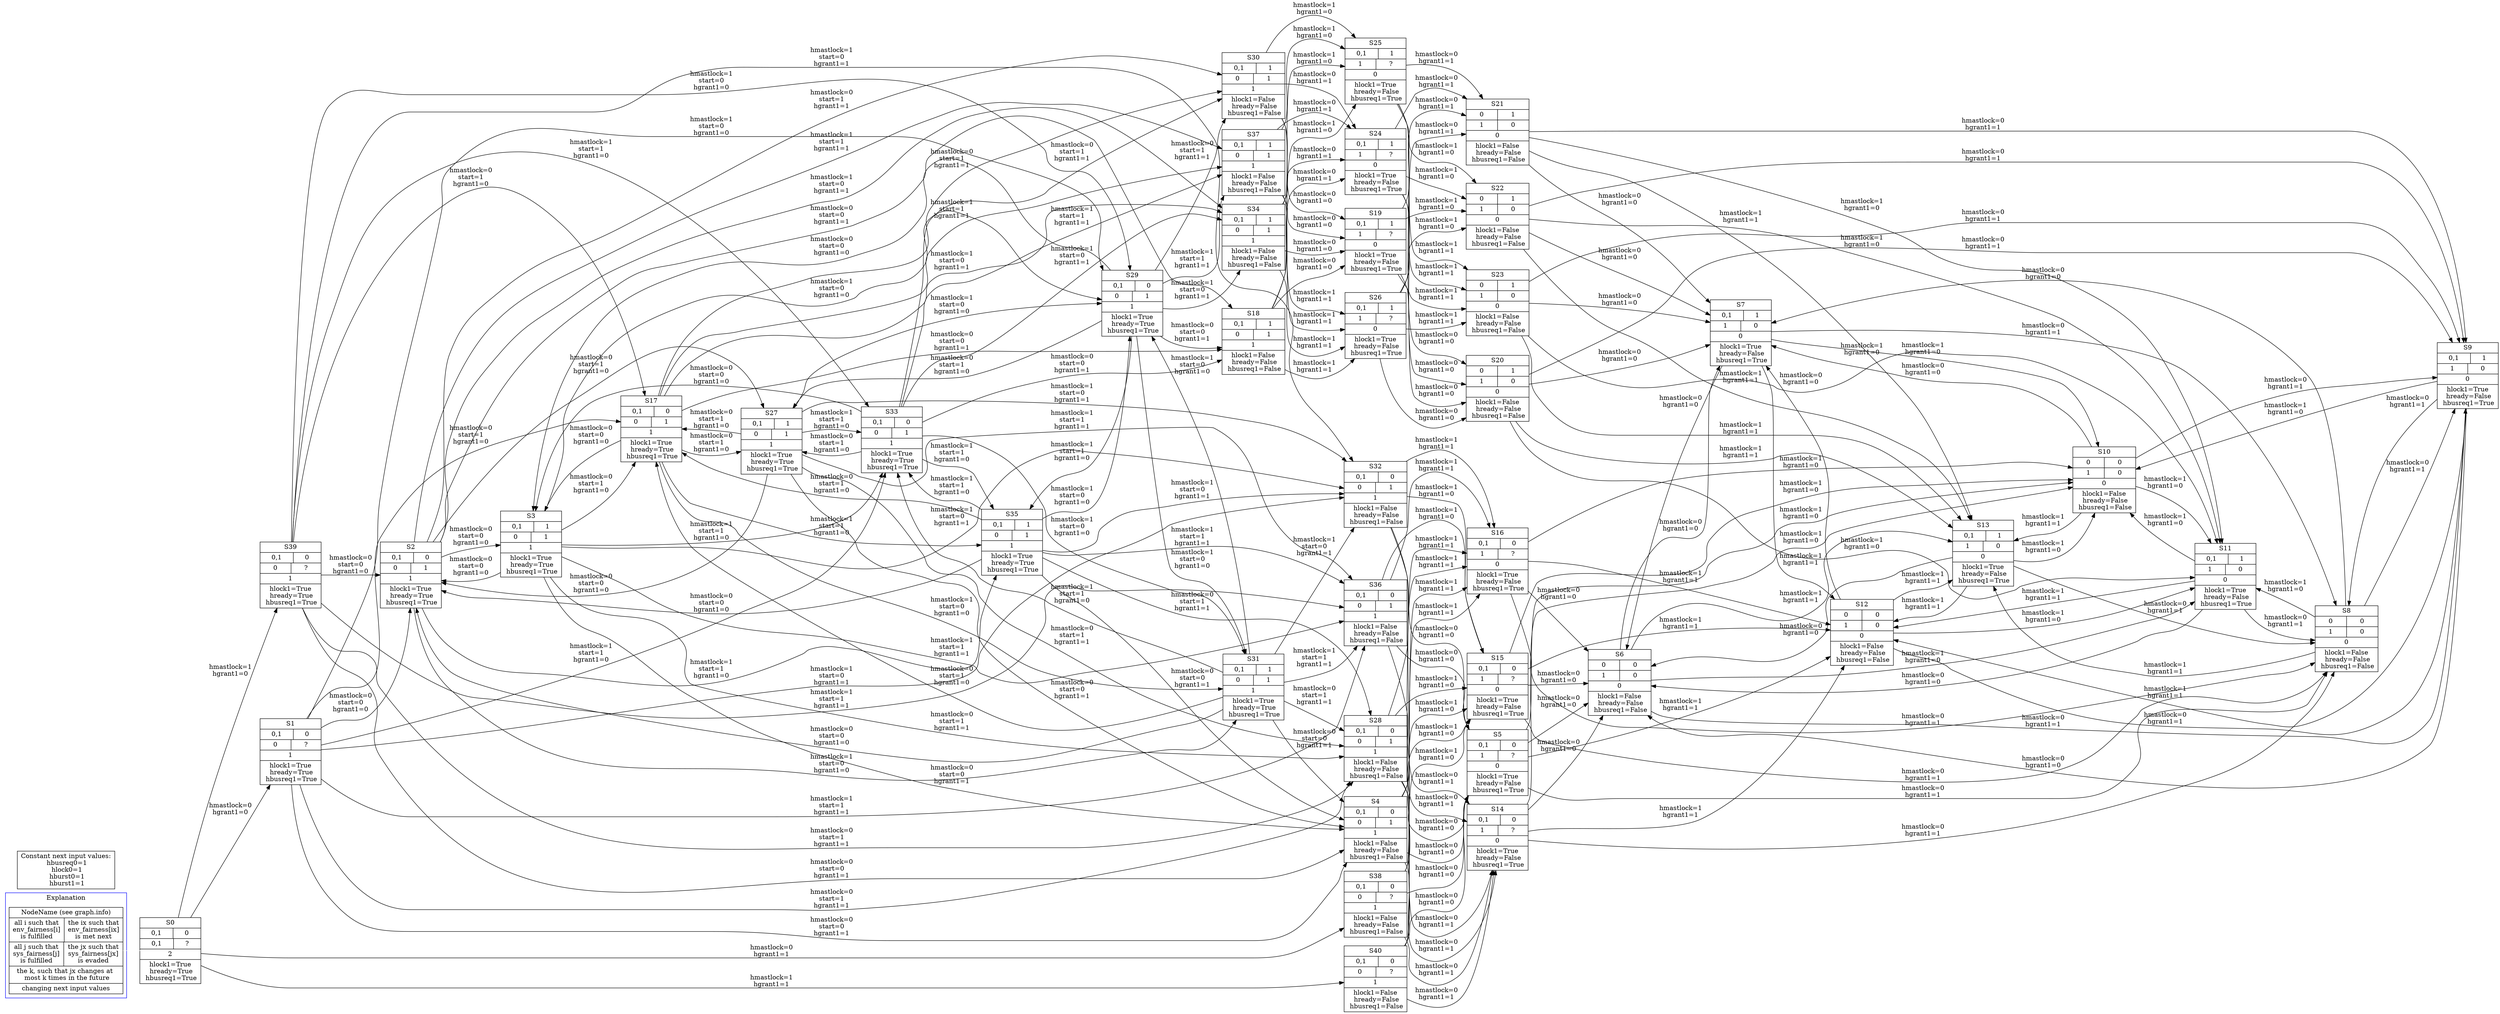digraph G {
  rankdir=LR;
  node [shape = record];
  subgraph cluster1 {
    A[label = "NodeName (see graph.info)|{all i such that\nenv_fairness[i]\nis fulfilled|the ix such that\nenv_fairness[ix]\nis met next}|{all j such that\nsys_fairness[j]\nis fulfilled|the jx such that\nsys_fairness[jx]\nis evaded}| the k, such that jx changes at \n most k times in the future|changing next input values"];
    label = "Explanation";
    color=blue;
  }
  A->S0[color=white];
ConstantNextInputs[label="Constant next input values:\n hbusreq0=1\n hlock0=1\n hburst0=1\n hburst1=1\n "];
  S0[label = "S0 | {0,1 | 0} | {0,1 | ?} | 2 | hlock1=True\n hready=True\n hbusreq1=True\n "];
  S0 -> S1[label="hmastlock=0\nhgrant1=0\n"];
  S0 -> S38[label="hmastlock=0\nhgrant1=1\n"];
  S0 -> S39[label="hmastlock=1\nhgrant1=0\n"];
  S0 -> S40[label="hmastlock=1\nhgrant1=1\n"];
  S1[label = "S1 | {0,1 | 0} | {0 | ?} | 1 | hlock1=True\n hready=True\n hbusreq1=True\n "];
  S1 -> S2[label="hmastlock=0\nstart=0\nhgrant1=0\n"];
  S1 -> S4[label="hmastlock=0\nstart=0\nhgrant1=1\n"];
  S1 -> S17[label="hmastlock=0\nstart=1\nhgrant1=0\n"];
  S1 -> S28[label="hmastlock=0\nstart=1\nhgrant1=1\n"];
  S1 -> S29[label="hmastlock=1\nstart=0\nhgrant1=0\n"];
  S1 -> S32[label="hmastlock=1\nstart=0\nhgrant1=1\n"];
  S1 -> S33[label="hmastlock=1\nstart=1\nhgrant1=0\n"];
  S1 -> S36[label="hmastlock=1\nstart=1\nhgrant1=1\n"];
  S2[label = "S2 | {0,1 | 0} | {0 | 1} | 1 | hlock1=True\n hready=True\n hbusreq1=True\n "];
  S2 -> S3[label="hmastlock=0\nstart=0\nhgrant1=0\n"];
  S2 -> S18[label="hmastlock=0\nstart=0\nhgrant1=1\n"];
  S2 -> S27[label="hmastlock=0\nstart=1\nhgrant1=0\n"];
  S2 -> S30[label="hmastlock=0\nstart=1\nhgrant1=1\n"];
  S2 -> S31[label="hmastlock=1\nstart=0\nhgrant1=0\n"];
  S2 -> S34[label="hmastlock=1\nstart=0\nhgrant1=1\n"];
  S2 -> S35[label="hmastlock=1\nstart=1\nhgrant1=0\n"];
  S2 -> S37[label="hmastlock=1\nstart=1\nhgrant1=1\n"];
  S3[label = "S3 | {0,1 | 1} | {0 | 1} | 1 | hlock1=True\n hready=True\n hbusreq1=True\n "];
  S3 -> S2[label="hmastlock=0\nstart=0\nhgrant1=0\n"];
  S3 -> S4[label="hmastlock=0\nstart=0\nhgrant1=1\n"];
  S3 -> S17[label="hmastlock=0\nstart=1\nhgrant1=0\n"];
  S3 -> S28[label="hmastlock=0\nstart=1\nhgrant1=1\n"];
  S3 -> S29[label="hmastlock=1\nstart=0\nhgrant1=0\n"];
  S3 -> S32[label="hmastlock=1\nstart=0\nhgrant1=1\n"];
  S3 -> S33[label="hmastlock=1\nstart=1\nhgrant1=0\n"];
  S3 -> S36[label="hmastlock=1\nstart=1\nhgrant1=1\n"];
  S4[label = "S4 | {0,1 | 0} | {0 | 1} | 1 | hlock1=False\n hready=False\n hbusreq1=False\n "];
  S4 -> S5[label="hmastlock=0\nhgrant1=0\n"];
  S4 -> S14[label="hmastlock=0\nhgrant1=1\n"];
  S4 -> S15[label="hmastlock=1\nhgrant1=0\n"];
  S4 -> S16[label="hmastlock=1\nhgrant1=1\n"];
  S5[label = "S5 | {0,1 | 0} | {1 | ?} | 0 | hlock1=True\n hready=False\n hbusreq1=True\n "];
  S5 -> S6[label="hmastlock=0\nhgrant1=0\n"];
  S5 -> S8[label="hmastlock=0\nhgrant1=1\n"];
  S5 -> S10[label="hmastlock=1\nhgrant1=0\n"];
  S5 -> S12[label="hmastlock=1\nhgrant1=1\n"];
  S6[label = "S6 | {0 | 0} | {1 | 0} | 0 | hlock1=False\n hready=False\n hbusreq1=False\n "];
  S6 -> S7[label="hmastlock=0\nhgrant1=0\n"];
  S6 -> S9[label="hmastlock=0\nhgrant1=1\n"];
  S6 -> S11[label="hmastlock=1\nhgrant1=0\n"];
  S6 -> S13[label="hmastlock=1\nhgrant1=1\n"];
  S7[label = "S7 | {0,1 | 1} | {1 | 0} | 0 | hlock1=True\n hready=False\n hbusreq1=True\n "];
  S7 -> S6[label="hmastlock=0\nhgrant1=0\n"];
  S7 -> S8[label="hmastlock=0\nhgrant1=1\n"];
  S7 -> S10[label="hmastlock=1\nhgrant1=0\n"];
  S7 -> S12[label="hmastlock=1\nhgrant1=1\n"];
  S8[label = "S8 | {0 | 0} | {1 | 0} | 0 | hlock1=False\n hready=False\n hbusreq1=False\n "];
  S8 -> S7[label="hmastlock=0\nhgrant1=0\n"];
  S8 -> S9[label="hmastlock=0\nhgrant1=1\n"];
  S8 -> S11[label="hmastlock=1\nhgrant1=0\n"];
  S8 -> S13[label="hmastlock=1\nhgrant1=1\n"];
  S9[label = "S9 | {0,1 | 1} | {1 | 0} | 0 | hlock1=True\n hready=False\n hbusreq1=True\n "];
  S9 -> S6[label="hmastlock=0\nhgrant1=0\n"];
  S9 -> S8[label="hmastlock=0\nhgrant1=1\n"];
  S9 -> S10[label="hmastlock=1\nhgrant1=0\n"];
  S9 -> S12[label="hmastlock=1\nhgrant1=1\n"];
  S10[label = "S10 | {0 | 0} | {1 | 0} | 0 | hlock1=False\n hready=False\n hbusreq1=False\n "];
  S10 -> S7[label="hmastlock=0\nhgrant1=0\n"];
  S10 -> S9[label="hmastlock=0\nhgrant1=1\n"];
  S10 -> S11[label="hmastlock=1\nhgrant1=0\n"];
  S10 -> S13[label="hmastlock=1\nhgrant1=1\n"];
  S11[label = "S11 | {0,1 | 1} | {1 | 0} | 0 | hlock1=True\n hready=False\n hbusreq1=True\n "];
  S11 -> S6[label="hmastlock=0\nhgrant1=0\n"];
  S11 -> S8[label="hmastlock=0\nhgrant1=1\n"];
  S11 -> S10[label="hmastlock=1\nhgrant1=0\n"];
  S11 -> S12[label="hmastlock=1\nhgrant1=1\n"];
  S12[label = "S12 | {0 | 0} | {1 | 0} | 0 | hlock1=False\n hready=False\n hbusreq1=False\n "];
  S12 -> S7[label="hmastlock=0\nhgrant1=0\n"];
  S12 -> S9[label="hmastlock=0\nhgrant1=1\n"];
  S12 -> S11[label="hmastlock=1\nhgrant1=0\n"];
  S12 -> S13[label="hmastlock=1\nhgrant1=1\n"];
  S13[label = "S13 | {0,1 | 1} | {1 | 0} | 0 | hlock1=True\n hready=False\n hbusreq1=True\n "];
  S13 -> S6[label="hmastlock=0\nhgrant1=0\n"];
  S13 -> S8[label="hmastlock=0\nhgrant1=1\n"];
  S13 -> S10[label="hmastlock=1\nhgrant1=0\n"];
  S13 -> S12[label="hmastlock=1\nhgrant1=1\n"];
  S14[label = "S14 | {0,1 | 0} | {1 | ?} | 0 | hlock1=True\n hready=False\n hbusreq1=True\n "];
  S14 -> S6[label="hmastlock=0\nhgrant1=0\n"];
  S14 -> S8[label="hmastlock=0\nhgrant1=1\n"];
  S14 -> S10[label="hmastlock=1\nhgrant1=0\n"];
  S14 -> S12[label="hmastlock=1\nhgrant1=1\n"];
  S15[label = "S15 | {0,1 | 0} | {1 | ?} | 0 | hlock1=True\n hready=False\n hbusreq1=True\n "];
  S15 -> S6[label="hmastlock=0\nhgrant1=0\n"];
  S15 -> S8[label="hmastlock=0\nhgrant1=1\n"];
  S15 -> S10[label="hmastlock=1\nhgrant1=0\n"];
  S15 -> S12[label="hmastlock=1\nhgrant1=1\n"];
  S16[label = "S16 | {0,1 | 0} | {1 | ?} | 0 | hlock1=True\n hready=False\n hbusreq1=True\n "];
  S16 -> S6[label="hmastlock=0\nhgrant1=0\n"];
  S16 -> S8[label="hmastlock=0\nhgrant1=1\n"];
  S16 -> S10[label="hmastlock=1\nhgrant1=0\n"];
  S16 -> S12[label="hmastlock=1\nhgrant1=1\n"];
  S17[label = "S17 | {0,1 | 0} | {0 | 1} | 1 | hlock1=True\n hready=True\n hbusreq1=True\n "];
  S17 -> S3[label="hmastlock=0\nstart=0\nhgrant1=0\n"];
  S17 -> S18[label="hmastlock=0\nstart=0\nhgrant1=1\n"];
  S17 -> S27[label="hmastlock=0\nstart=1\nhgrant1=0\n"];
  S17 -> S30[label="hmastlock=0\nstart=1\nhgrant1=1\n"];
  S17 -> S31[label="hmastlock=1\nstart=0\nhgrant1=0\n"];
  S17 -> S34[label="hmastlock=1\nstart=0\nhgrant1=1\n"];
  S17 -> S35[label="hmastlock=1\nstart=1\nhgrant1=0\n"];
  S17 -> S37[label="hmastlock=1\nstart=1\nhgrant1=1\n"];
  S18[label = "S18 | {0,1 | 1} | {0 | 1} | 1 | hlock1=False\n hready=False\n hbusreq1=False\n "];
  S18 -> S19[label="hmastlock=0\nhgrant1=0\n"];
  S18 -> S24[label="hmastlock=0\nhgrant1=1\n"];
  S18 -> S25[label="hmastlock=1\nhgrant1=0\n"];
  S18 -> S26[label="hmastlock=1\nhgrant1=1\n"];
  S19[label = "S19 | {0,1 | 1} | {1 | ?} | 0 | hlock1=True\n hready=False\n hbusreq1=True\n "];
  S19 -> S20[label="hmastlock=0\nhgrant1=0\n"];
  S19 -> S21[label="hmastlock=0\nhgrant1=1\n"];
  S19 -> S22[label="hmastlock=1\nhgrant1=0\n"];
  S19 -> S23[label="hmastlock=1\nhgrant1=1\n"];
  S20[label = "S20 | {0 | 1} | {1 | 0} | 0 | hlock1=False\n hready=False\n hbusreq1=False\n "];
  S20 -> S7[label="hmastlock=0\nhgrant1=0\n"];
  S20 -> S9[label="hmastlock=0\nhgrant1=1\n"];
  S20 -> S11[label="hmastlock=1\nhgrant1=0\n"];
  S20 -> S13[label="hmastlock=1\nhgrant1=1\n"];
  S21[label = "S21 | {0 | 1} | {1 | 0} | 0 | hlock1=False\n hready=False\n hbusreq1=False\n "];
  S21 -> S7[label="hmastlock=0\nhgrant1=0\n"];
  S21 -> S9[label="hmastlock=0\nhgrant1=1\n"];
  S21 -> S11[label="hmastlock=1\nhgrant1=0\n"];
  S21 -> S13[label="hmastlock=1\nhgrant1=1\n"];
  S22[label = "S22 | {0 | 1} | {1 | 0} | 0 | hlock1=False\n hready=False\n hbusreq1=False\n "];
  S22 -> S7[label="hmastlock=0\nhgrant1=0\n"];
  S22 -> S9[label="hmastlock=0\nhgrant1=1\n"];
  S22 -> S11[label="hmastlock=1\nhgrant1=0\n"];
  S22 -> S13[label="hmastlock=1\nhgrant1=1\n"];
  S23[label = "S23 | {0 | 1} | {1 | 0} | 0 | hlock1=False\n hready=False\n hbusreq1=False\n "];
  S23 -> S7[label="hmastlock=0\nhgrant1=0\n"];
  S23 -> S9[label="hmastlock=0\nhgrant1=1\n"];
  S23 -> S11[label="hmastlock=1\nhgrant1=0\n"];
  S23 -> S13[label="hmastlock=1\nhgrant1=1\n"];
  S24[label = "S24 | {0,1 | 1} | {1 | ?} | 0 | hlock1=True\n hready=False\n hbusreq1=True\n "];
  S24 -> S20[label="hmastlock=0\nhgrant1=0\n"];
  S24 -> S21[label="hmastlock=0\nhgrant1=1\n"];
  S24 -> S22[label="hmastlock=1\nhgrant1=0\n"];
  S24 -> S23[label="hmastlock=1\nhgrant1=1\n"];
  S25[label = "S25 | {0,1 | 1} | {1 | ?} | 0 | hlock1=True\n hready=False\n hbusreq1=True\n "];
  S25 -> S20[label="hmastlock=0\nhgrant1=0\n"];
  S25 -> S21[label="hmastlock=0\nhgrant1=1\n"];
  S25 -> S22[label="hmastlock=1\nhgrant1=0\n"];
  S25 -> S23[label="hmastlock=1\nhgrant1=1\n"];
  S26[label = "S26 | {0,1 | 1} | {1 | ?} | 0 | hlock1=True\n hready=False\n hbusreq1=True\n "];
  S26 -> S20[label="hmastlock=0\nhgrant1=0\n"];
  S26 -> S21[label="hmastlock=0\nhgrant1=1\n"];
  S26 -> S22[label="hmastlock=1\nhgrant1=0\n"];
  S26 -> S23[label="hmastlock=1\nhgrant1=1\n"];
  S27[label = "S27 | {0,1 | 1} | {0 | 1} | 1 | hlock1=True\n hready=True\n hbusreq1=True\n "];
  S27 -> S2[label="hmastlock=0\nstart=0\nhgrant1=0\n"];
  S27 -> S4[label="hmastlock=0\nstart=0\nhgrant1=1\n"];
  S27 -> S17[label="hmastlock=0\nstart=1\nhgrant1=0\n"];
  S27 -> S28[label="hmastlock=0\nstart=1\nhgrant1=1\n"];
  S27 -> S29[label="hmastlock=1\nstart=0\nhgrant1=0\n"];
  S27 -> S32[label="hmastlock=1\nstart=0\nhgrant1=1\n"];
  S27 -> S33[label="hmastlock=1\nstart=1\nhgrant1=0\n"];
  S27 -> S36[label="hmastlock=1\nstart=1\nhgrant1=1\n"];
  S28[label = "S28 | {0,1 | 0} | {0 | 1} | 1 | hlock1=False\n hready=False\n hbusreq1=False\n "];
  S28 -> S5[label="hmastlock=0\nhgrant1=0\n"];
  S28 -> S14[label="hmastlock=0\nhgrant1=1\n"];
  S28 -> S15[label="hmastlock=1\nhgrant1=0\n"];
  S28 -> S16[label="hmastlock=1\nhgrant1=1\n"];
  S29[label = "S29 | {0,1 | 0} | {0 | 1} | 1 | hlock1=True\n hready=True\n hbusreq1=True\n "];
  S29 -> S3[label="hmastlock=0\nstart=0\nhgrant1=0\n"];
  S29 -> S18[label="hmastlock=0\nstart=0\nhgrant1=1\n"];
  S29 -> S27[label="hmastlock=0\nstart=1\nhgrant1=0\n"];
  S29 -> S30[label="hmastlock=0\nstart=1\nhgrant1=1\n"];
  S29 -> S31[label="hmastlock=1\nstart=0\nhgrant1=0\n"];
  S29 -> S34[label="hmastlock=1\nstart=0\nhgrant1=1\n"];
  S29 -> S35[label="hmastlock=1\nstart=1\nhgrant1=0\n"];
  S29 -> S37[label="hmastlock=1\nstart=1\nhgrant1=1\n"];
  S30[label = "S30 | {0,1 | 1} | {0 | 1} | 1 | hlock1=False\n hready=False\n hbusreq1=False\n "];
  S30 -> S19[label="hmastlock=0\nhgrant1=0\n"];
  S30 -> S24[label="hmastlock=0\nhgrant1=1\n"];
  S30 -> S25[label="hmastlock=1\nhgrant1=0\n"];
  S30 -> S26[label="hmastlock=1\nhgrant1=1\n"];
  S31[label = "S31 | {0,1 | 1} | {0 | 1} | 1 | hlock1=True\n hready=True\n hbusreq1=True\n "];
  S31 -> S2[label="hmastlock=0\nstart=0\nhgrant1=0\n"];
  S31 -> S4[label="hmastlock=0\nstart=0\nhgrant1=1\n"];
  S31 -> S17[label="hmastlock=0\nstart=1\nhgrant1=0\n"];
  S31 -> S28[label="hmastlock=0\nstart=1\nhgrant1=1\n"];
  S31 -> S29[label="hmastlock=1\nstart=0\nhgrant1=0\n"];
  S31 -> S32[label="hmastlock=1\nstart=0\nhgrant1=1\n"];
  S31 -> S33[label="hmastlock=1\nstart=1\nhgrant1=0\n"];
  S31 -> S36[label="hmastlock=1\nstart=1\nhgrant1=1\n"];
  S32[label = "S32 | {0,1 | 0} | {0 | 1} | 1 | hlock1=False\n hready=False\n hbusreq1=False\n "];
  S32 -> S5[label="hmastlock=0\nhgrant1=0\n"];
  S32 -> S14[label="hmastlock=0\nhgrant1=1\n"];
  S32 -> S15[label="hmastlock=1\nhgrant1=0\n"];
  S32 -> S16[label="hmastlock=1\nhgrant1=1\n"];
  S33[label = "S33 | {0,1 | 0} | {0 | 1} | 1 | hlock1=True\n hready=True\n hbusreq1=True\n "];
  S33 -> S3[label="hmastlock=0\nstart=0\nhgrant1=0\n"];
  S33 -> S18[label="hmastlock=0\nstart=0\nhgrant1=1\n"];
  S33 -> S27[label="hmastlock=0\nstart=1\nhgrant1=0\n"];
  S33 -> S30[label="hmastlock=0\nstart=1\nhgrant1=1\n"];
  S33 -> S31[label="hmastlock=1\nstart=0\nhgrant1=0\n"];
  S33 -> S34[label="hmastlock=1\nstart=0\nhgrant1=1\n"];
  S33 -> S35[label="hmastlock=1\nstart=1\nhgrant1=0\n"];
  S33 -> S37[label="hmastlock=1\nstart=1\nhgrant1=1\n"];
  S34[label = "S34 | {0,1 | 1} | {0 | 1} | 1 | hlock1=False\n hready=False\n hbusreq1=False\n "];
  S34 -> S19[label="hmastlock=0\nhgrant1=0\n"];
  S34 -> S24[label="hmastlock=0\nhgrant1=1\n"];
  S34 -> S25[label="hmastlock=1\nhgrant1=0\n"];
  S34 -> S26[label="hmastlock=1\nhgrant1=1\n"];
  S35[label = "S35 | {0,1 | 1} | {0 | 1} | 1 | hlock1=True\n hready=True\n hbusreq1=True\n "];
  S35 -> S2[label="hmastlock=0\nstart=0\nhgrant1=0\n"];
  S35 -> S4[label="hmastlock=0\nstart=0\nhgrant1=1\n"];
  S35 -> S17[label="hmastlock=0\nstart=1\nhgrant1=0\n"];
  S35 -> S28[label="hmastlock=0\nstart=1\nhgrant1=1\n"];
  S35 -> S29[label="hmastlock=1\nstart=0\nhgrant1=0\n"];
  S35 -> S32[label="hmastlock=1\nstart=0\nhgrant1=1\n"];
  S35 -> S33[label="hmastlock=1\nstart=1\nhgrant1=0\n"];
  S35 -> S36[label="hmastlock=1\nstart=1\nhgrant1=1\n"];
  S36[label = "S36 | {0,1 | 0} | {0 | 1} | 1 | hlock1=False\n hready=False\n hbusreq1=False\n "];
  S36 -> S5[label="hmastlock=0\nhgrant1=0\n"];
  S36 -> S14[label="hmastlock=0\nhgrant1=1\n"];
  S36 -> S15[label="hmastlock=1\nhgrant1=0\n"];
  S36 -> S16[label="hmastlock=1\nhgrant1=1\n"];
  S37[label = "S37 | {0,1 | 1} | {0 | 1} | 1 | hlock1=False\n hready=False\n hbusreq1=False\n "];
  S37 -> S19[label="hmastlock=0\nhgrant1=0\n"];
  S37 -> S24[label="hmastlock=0\nhgrant1=1\n"];
  S37 -> S25[label="hmastlock=1\nhgrant1=0\n"];
  S37 -> S26[label="hmastlock=1\nhgrant1=1\n"];
  S38[label = "S38 | {0,1 | 0} | {0 | ?} | 1 | hlock1=False\n hready=False\n hbusreq1=False\n "];
  S38 -> S5[label="hmastlock=0\nhgrant1=0\n"];
  S38 -> S14[label="hmastlock=0\nhgrant1=1\n"];
  S38 -> S15[label="hmastlock=1\nhgrant1=0\n"];
  S38 -> S16[label="hmastlock=1\nhgrant1=1\n"];
  S39[label = "S39 | {0,1 | 0} | {0 | ?} | 1 | hlock1=True\n hready=True\n hbusreq1=True\n "];
  S39 -> S2[label="hmastlock=0\nstart=0\nhgrant1=0\n"];
  S39 -> S4[label="hmastlock=0\nstart=0\nhgrant1=1\n"];
  S39 -> S17[label="hmastlock=0\nstart=1\nhgrant1=0\n"];
  S39 -> S28[label="hmastlock=0\nstart=1\nhgrant1=1\n"];
  S39 -> S29[label="hmastlock=1\nstart=0\nhgrant1=0\n"];
  S39 -> S32[label="hmastlock=1\nstart=0\nhgrant1=1\n"];
  S39 -> S33[label="hmastlock=1\nstart=1\nhgrant1=0\n"];
  S39 -> S36[label="hmastlock=1\nstart=1\nhgrant1=1\n"];
  S40[label = "S40 | {0,1 | 0} | {0 | ?} | 1 | hlock1=False\n hready=False\n hbusreq1=False\n "];
  S40 -> S5[label="hmastlock=0\nhgrant1=0\n"];
  S40 -> S14[label="hmastlock=0\nhgrant1=1\n"];
  S40 -> S15[label="hmastlock=1\nhgrant1=0\n"];
  S40 -> S16[label="hmastlock=1\nhgrant1=1\n"];
}

